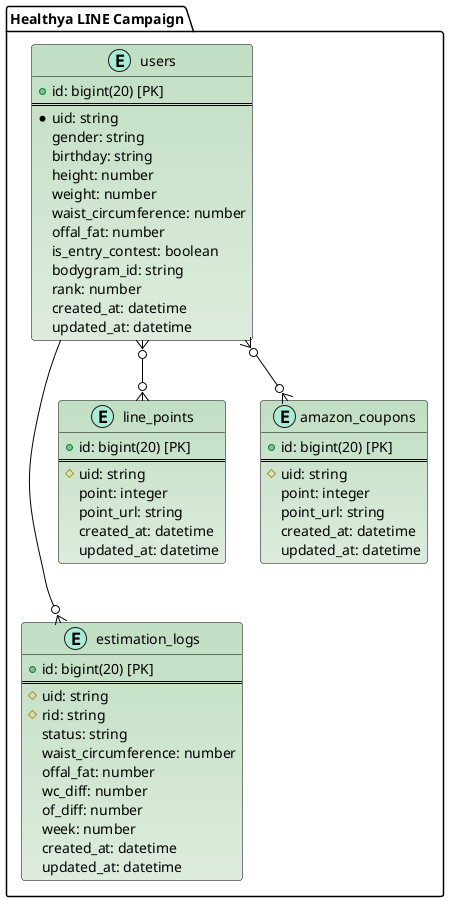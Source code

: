@startuml

!define COMMON #C1DFC4-DEECDD
!define ENTITY_ICON #ABECD6

skinparam class {
    BorderColor Black
    ArrowColor Black
}

package "Healthya LINE Campaign" as application {
  entity "users" <<E, ENTITY_ICON>> COMMON {
    + id: bigint(20) [PK]
    ==
    * uid: string
    gender: string
    birthday: string
    height: number
    weight: number
    waist_circumference: number
    offal_fat: number
    is_entry_contest: boolean
    bodygram_id: string
    rank: number
    created_at: datetime
    updated_at: datetime
  }

  entity "estimation_logs" <<E, ENTITY_ICON>> COMMON {
    + id: bigint(20) [PK]
    ==
    # uid: string
    # rid: string
    status: string
    waist_circumference: number
    offal_fat: number
    wc_diff: number
    of_diff: number
    week: number
    created_at: datetime
    updated_at: datetime
  }

  entity "line_points" <<E, ENTITY_ICON>> COMMON {
    + id: bigint(20) [PK]
    ==
    # uid: string
    point: integer
    point_url: string
    created_at: datetime
    updated_at: datetime
  }

  entity "amazon_coupons" <<E, ENTITY_ICON>> COMMON {
    + id: bigint(20) [PK]
    ==
    # uid: string
    point: integer
    point_url: string
    created_at: datetime
    updated_at: datetime
  }
}

users ---o{ estimation_logs
users }o--o{ line_points
users }o--o{ amazon_coupons

@enduml
